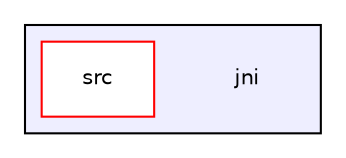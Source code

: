 digraph "jni/" {
  compound=true
  node [ fontsize="10", fontname="Helvetica"];
  edge [ labelfontsize="10", labelfontname="Helvetica"];
  subgraph clusterdir_c5aabee391184a762ac1b32f1d4716d2 {
    graph [ bgcolor="#eeeeff", pencolor="black", label="" URL="dir_c5aabee391184a762ac1b32f1d4716d2.html"];
    dir_c5aabee391184a762ac1b32f1d4716d2 [shape=plaintext label="jni"];
    dir_a452bb55a652a5280ad3d8554bc48b9f [shape=box label="src" color="red" fillcolor="white" style="filled" URL="dir_a452bb55a652a5280ad3d8554bc48b9f.html"];
  }
}
